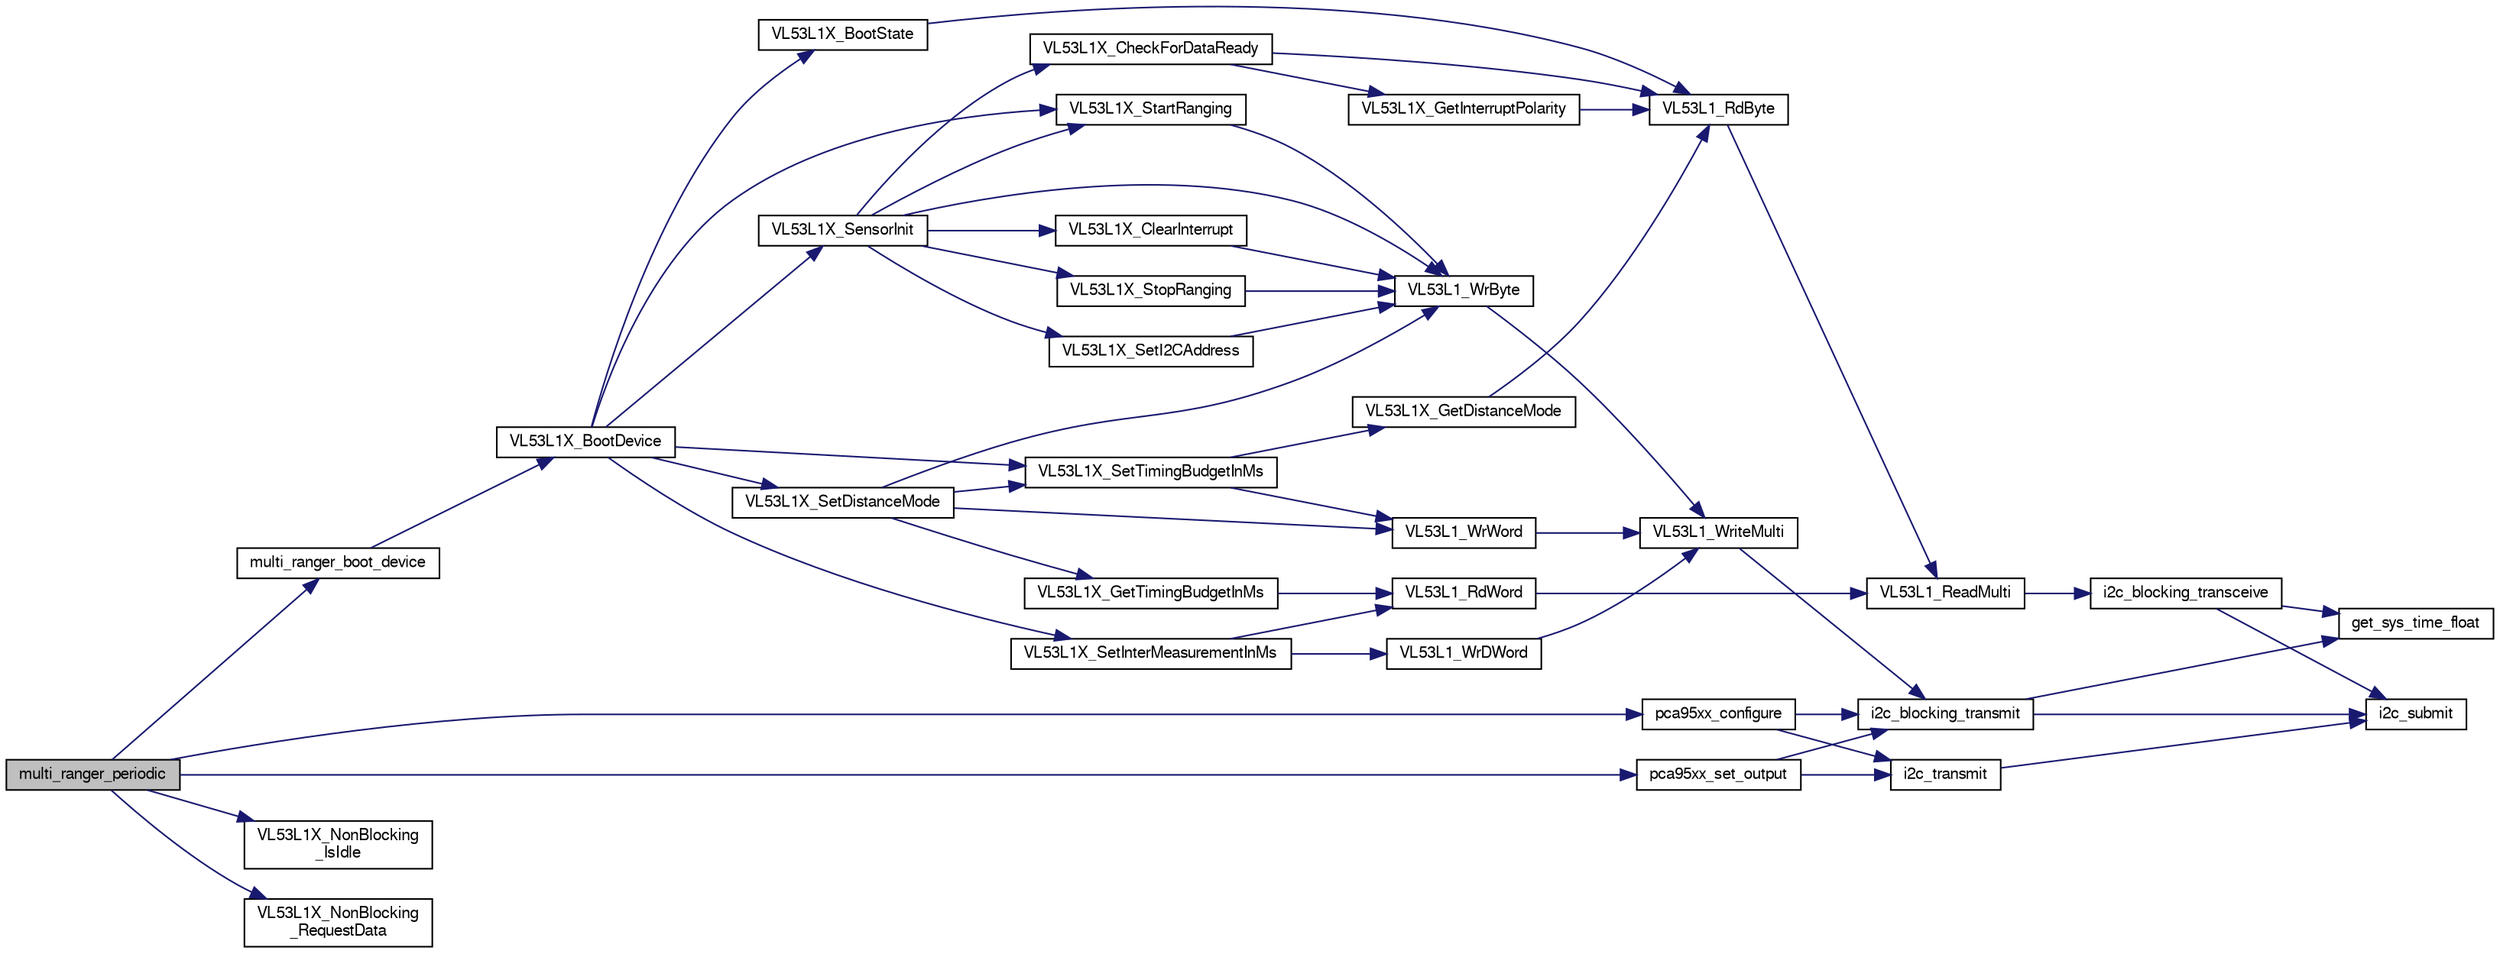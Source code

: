 digraph "multi_ranger_periodic"
{
  edge [fontname="FreeSans",fontsize="10",labelfontname="FreeSans",labelfontsize="10"];
  node [fontname="FreeSans",fontsize="10",shape=record];
  rankdir="LR";
  Node1 [label="multi_ranger_periodic",height=0.2,width=0.4,color="black", fillcolor="grey75", style="filled", fontcolor="black"];
  Node1 -> Node2 [color="midnightblue",fontsize="10",style="solid",fontname="FreeSans"];
  Node2 [label="multi_ranger_boot_device",height=0.2,width=0.4,color="black", fillcolor="white", style="filled",URL="$cf__deck__multi__ranger_8c.html#a63ef1a1fb2184ea792b37e6982099348",tooltip="Boot a device. "];
  Node2 -> Node3 [color="midnightblue",fontsize="10",style="solid",fontname="FreeSans"];
  Node3 [label="VL53L1X_BootDevice",height=0.2,width=0.4,color="black", fillcolor="white", style="filled",URL="$vl53l1x__api_8c.html#a4f5f0ac3cdbbcbc565f0babde7db4588",tooltip="Implement boot sequence of VL53L1 device as described in documentation See VL53L1X_SetTimingBudgetInM..."];
  Node3 -> Node4 [color="midnightblue",fontsize="10",style="solid",fontname="FreeSans"];
  Node4 [label="VL53L1X_BootState",height=0.2,width=0.4,color="black", fillcolor="white", style="filled",URL="$vl53l1x__api_8c.html#a2c2712e30ef7022410a78af61ee64770",tooltip="This function returns the boot state of the device (1:booted, 0:not booted) "];
  Node4 -> Node5 [color="midnightblue",fontsize="10",style="solid",fontname="FreeSans"];
  Node5 [label="VL53L1_RdByte",height=0.2,width=0.4,color="black", fillcolor="white", style="filled",URL="$vl53l1__platform_8c.html#af25857bed3c014217254b84ff781e2aa",tooltip="VL53L1_RdByte() definition. "];
  Node5 -> Node6 [color="midnightblue",fontsize="10",style="solid",fontname="FreeSans"];
  Node6 [label="VL53L1_ReadMulti",height=0.2,width=0.4,color="black", fillcolor="white", style="filled",URL="$vl53l1__platform_8c.html#ab999b09c3be53bbc7715d25007750916",tooltip="VL53L1_ReadMulti() definition. "];
  Node6 -> Node7 [color="midnightblue",fontsize="10",style="solid",fontname="FreeSans"];
  Node7 [label="i2c_blocking_transceive",height=0.2,width=0.4,color="black", fillcolor="white", style="filled",URL="$group__i2c.html#ga0666a38e1bb2dc7a6b796a404e27fef4",tooltip="Submit a write/read transaction and wait for it to complete. "];
  Node7 -> Node8 [color="midnightblue",fontsize="10",style="solid",fontname="FreeSans"];
  Node8 [label="i2c_submit",height=0.2,width=0.4,color="black", fillcolor="white", style="filled",URL="$group__i2c.html#ga4eed48e542a9c71b93372f5a38d7e367",tooltip="Submit a I2C transaction. "];
  Node7 -> Node9 [color="midnightblue",fontsize="10",style="solid",fontname="FreeSans"];
  Node9 [label="get_sys_time_float",height=0.2,width=0.4,color="black", fillcolor="white", style="filled",URL="$sys__time_8h.html#af486c2fb33d8d33645256a9970eb056e",tooltip="Get the time in seconds since startup. "];
  Node3 -> Node10 [color="midnightblue",fontsize="10",style="solid",fontname="FreeSans"];
  Node10 [label="VL53L1X_SensorInit",height=0.2,width=0.4,color="black", fillcolor="white", style="filled",URL="$vl53l1x__api_8c.html#a09f0e0407aa544559216b42f6745d5fa",tooltip="This function loads the 135 bytes default values to initialize the sensor. "];
  Node10 -> Node11 [color="midnightblue",fontsize="10",style="solid",fontname="FreeSans"];
  Node11 [label="VL53L1_WrByte",height=0.2,width=0.4,color="black", fillcolor="white", style="filled",URL="$vl53l1__platform_8c.html#a6294ff6202e132dbf802617ba71ec5f8",tooltip="VL53L1_WrByte() definition. "];
  Node11 -> Node12 [color="midnightblue",fontsize="10",style="solid",fontname="FreeSans"];
  Node12 [label="VL53L1_WriteMulti",height=0.2,width=0.4,color="black", fillcolor="white", style="filled",URL="$vl53l1__platform_8c.html#a2c6c0aa7ad6ede0cf21eadb10ca3801e",tooltip="VL53L1_WriteMulti() definition. "];
  Node12 -> Node13 [color="midnightblue",fontsize="10",style="solid",fontname="FreeSans"];
  Node13 [label="i2c_blocking_transmit",height=0.2,width=0.4,color="black", fillcolor="white", style="filled",URL="$group__i2c.html#gad729c07f3a162f0463cbe381f4b538d3",tooltip="Submit a write only transaction and wait for it to complete. "];
  Node13 -> Node8 [color="midnightblue",fontsize="10",style="solid",fontname="FreeSans"];
  Node13 -> Node9 [color="midnightblue",fontsize="10",style="solid",fontname="FreeSans"];
  Node10 -> Node14 [color="midnightblue",fontsize="10",style="solid",fontname="FreeSans"];
  Node14 [label="VL53L1X_StartRanging",height=0.2,width=0.4,color="black", fillcolor="white", style="filled",URL="$vl53l1x__api_8c.html#a5e8ca5c9b01cf3166f58495a93cd8358",tooltip="This function starts the ranging distance operation The ranging operation is continuous. "];
  Node14 -> Node11 [color="midnightblue",fontsize="10",style="solid",fontname="FreeSans"];
  Node10 -> Node15 [color="midnightblue",fontsize="10",style="solid",fontname="FreeSans"];
  Node15 [label="VL53L1X_CheckForDataReady",height=0.2,width=0.4,color="black", fillcolor="white", style="filled",URL="$vl53l1x__api_8c.html#a4d37ff28a4c3996805e1fe3fd4fe0206",tooltip="This function checks if the new ranging data is available by polling the dedicated register..."];
  Node15 -> Node16 [color="midnightblue",fontsize="10",style="solid",fontname="FreeSans"];
  Node16 [label="VL53L1X_GetInterruptPolarity",height=0.2,width=0.4,color="black", fillcolor="white", style="filled",URL="$vl53l1x__api_8c.html#a573b4132a58022c2af2c341180457a09",tooltip="This function returns the current interrupt polarity 1=active high (default), 0=active low..."];
  Node16 -> Node5 [color="midnightblue",fontsize="10",style="solid",fontname="FreeSans"];
  Node15 -> Node5 [color="midnightblue",fontsize="10",style="solid",fontname="FreeSans"];
  Node10 -> Node17 [color="midnightblue",fontsize="10",style="solid",fontname="FreeSans"];
  Node17 [label="VL53L1X_ClearInterrupt",height=0.2,width=0.4,color="black", fillcolor="white", style="filled",URL="$vl53l1x__api_8c.html#aea03678f2d93224975c90e79ab210bb2",tooltip="This function clears the interrupt, to be called after a ranging data reading to arm the interrupt fo..."];
  Node17 -> Node11 [color="midnightblue",fontsize="10",style="solid",fontname="FreeSans"];
  Node10 -> Node18 [color="midnightblue",fontsize="10",style="solid",fontname="FreeSans"];
  Node18 [label="VL53L1X_StopRanging",height=0.2,width=0.4,color="black", fillcolor="white", style="filled",URL="$vl53l1x__api_8c.html#ac8080784997cc9a1c754998d1106715e",tooltip="This function stops the ranging. "];
  Node18 -> Node11 [color="midnightblue",fontsize="10",style="solid",fontname="FreeSans"];
  Node10 -> Node19 [color="midnightblue",fontsize="10",style="solid",fontname="FreeSans"];
  Node19 [label="VL53L1X_SetI2CAddress",height=0.2,width=0.4,color="black", fillcolor="white", style="filled",URL="$vl53l1x__api_8c.html#a50ba47246df0f85b46ec6d79f2f266d7",tooltip="This function sets the sensor I2C address used in case multiple devices application, default address 0x52. "];
  Node19 -> Node11 [color="midnightblue",fontsize="10",style="solid",fontname="FreeSans"];
  Node3 -> Node20 [color="midnightblue",fontsize="10",style="solid",fontname="FreeSans"];
  Node20 [label="VL53L1X_SetTimingBudgetInMs",height=0.2,width=0.4,color="black", fillcolor="white", style="filled",URL="$vl53l1x__api_8c.html#a96416653f93aa7e5b8ed954c8b9cdd9f",tooltip="This function programs the timing budget in ms. "];
  Node20 -> Node21 [color="midnightblue",fontsize="10",style="solid",fontname="FreeSans"];
  Node21 [label="VL53L1X_GetDistanceMode",height=0.2,width=0.4,color="black", fillcolor="white", style="filled",URL="$vl53l1x__api_8c.html#ae4b6e97e9d453074d77a32a718c5ddbf",tooltip="This function returns the current distance mode (1=short, 2=long). "];
  Node21 -> Node5 [color="midnightblue",fontsize="10",style="solid",fontname="FreeSans"];
  Node20 -> Node22 [color="midnightblue",fontsize="10",style="solid",fontname="FreeSans"];
  Node22 [label="VL53L1_WrWord",height=0.2,width=0.4,color="black", fillcolor="white", style="filled",URL="$vl53l1__platform_8c.html#a1a8884f5596d0c5874f3ce00a49d997d",tooltip="VL53L1_WrWord() definition. "];
  Node22 -> Node12 [color="midnightblue",fontsize="10",style="solid",fontname="FreeSans"];
  Node3 -> Node23 [color="midnightblue",fontsize="10",style="solid",fontname="FreeSans"];
  Node23 [label="VL53L1X_SetDistanceMode",height=0.2,width=0.4,color="black", fillcolor="white", style="filled",URL="$vl53l1x__api_8c.html#a3c707945ff8df23c2d0cc96f556abced",tooltip="This function programs the distance mode (1=short, 2=long(default)). "];
  Node23 -> Node24 [color="midnightblue",fontsize="10",style="solid",fontname="FreeSans"];
  Node24 [label="VL53L1X_GetTimingBudgetInMs",height=0.2,width=0.4,color="black", fillcolor="white", style="filled",URL="$vl53l1x__api_8c.html#a1c24d87c18a5e167eb2d22a6ef1664f5",tooltip="This function returns the current timing budget in ms. "];
  Node24 -> Node25 [color="midnightblue",fontsize="10",style="solid",fontname="FreeSans"];
  Node25 [label="VL53L1_RdWord",height=0.2,width=0.4,color="black", fillcolor="white", style="filled",URL="$vl53l1__platform_8c.html#a9b2c1fcb13887dc91678a65b22aad3cd",tooltip="VL53L1_RdWord() definition. "];
  Node25 -> Node6 [color="midnightblue",fontsize="10",style="solid",fontname="FreeSans"];
  Node23 -> Node11 [color="midnightblue",fontsize="10",style="solid",fontname="FreeSans"];
  Node23 -> Node22 [color="midnightblue",fontsize="10",style="solid",fontname="FreeSans"];
  Node23 -> Node20 [color="midnightblue",fontsize="10",style="solid",fontname="FreeSans"];
  Node3 -> Node26 [color="midnightblue",fontsize="10",style="solid",fontname="FreeSans"];
  Node26 [label="VL53L1X_SetInterMeasurementInMs",height=0.2,width=0.4,color="black", fillcolor="white", style="filled",URL="$vl53l1x__api_8c.html#a2683994745dae072f34e56e31d991dc8",tooltip="This function programs the Intermeasurement period in ms Intermeasurement period must be >/= timing b..."];
  Node26 -> Node25 [color="midnightblue",fontsize="10",style="solid",fontname="FreeSans"];
  Node26 -> Node27 [color="midnightblue",fontsize="10",style="solid",fontname="FreeSans"];
  Node27 [label="VL53L1_WrDWord",height=0.2,width=0.4,color="black", fillcolor="white", style="filled",URL="$vl53l1__platform_8c.html#aaf8f98b385ff1ea02ec04e27f0aaf9ed",tooltip="VL53L1_WrDWord() definition. "];
  Node27 -> Node12 [color="midnightblue",fontsize="10",style="solid",fontname="FreeSans"];
  Node3 -> Node14 [color="midnightblue",fontsize="10",style="solid",fontname="FreeSans"];
  Node1 -> Node28 [color="midnightblue",fontsize="10",style="solid",fontname="FreeSans"];
  Node28 [label="pca95xx_configure",height=0.2,width=0.4,color="black", fillcolor="white", style="filled",URL="$pca95xx_8c.html#ae693ccc9f8550f3b32f30918d3f0ab85",tooltip="Configure PCA95XX. "];
  Node28 -> Node13 [color="midnightblue",fontsize="10",style="solid",fontname="FreeSans"];
  Node28 -> Node29 [color="midnightblue",fontsize="10",style="solid",fontname="FreeSans"];
  Node29 [label="i2c_transmit",height=0.2,width=0.4,color="black", fillcolor="white", style="filled",URL="$group__i2c.html#ga54405aa058f14a143b8b1b5380015927",tooltip="Submit a write only transaction. "];
  Node29 -> Node8 [color="midnightblue",fontsize="10",style="solid",fontname="FreeSans"];
  Node1 -> Node30 [color="midnightblue",fontsize="10",style="solid",fontname="FreeSans"];
  Node30 [label="pca95xx_set_output",height=0.2,width=0.4,color="black", fillcolor="white", style="filled",URL="$pca95xx_8c.html#aeaf8ba1b5bf5312a5213264371c5400f",tooltip="Set output value. "];
  Node30 -> Node13 [color="midnightblue",fontsize="10",style="solid",fontname="FreeSans"];
  Node30 -> Node29 [color="midnightblue",fontsize="10",style="solid",fontname="FreeSans"];
  Node1 -> Node31 [color="midnightblue",fontsize="10",style="solid",fontname="FreeSans"];
  Node31 [label="VL53L1X_NonBlocking\l_IsIdle",height=0.2,width=0.4,color="black", fillcolor="white", style="filled",URL="$vl53l1x__nonblocking_8c.html#a2ed90a9b3707d50af715e4db6ca4e68a",tooltip="Test is read status is on idle. "];
  Node1 -> Node32 [color="midnightblue",fontsize="10",style="solid",fontname="FreeSans"];
  Node32 [label="VL53L1X_NonBlocking\l_RequestData",height=0.2,width=0.4,color="black", fillcolor="white", style="filled",URL="$vl53l1x__nonblocking_8c.html#a29a2cbcd6ab5183a27c2b76522376b62",tooltip="Request a new reading. "];
}
